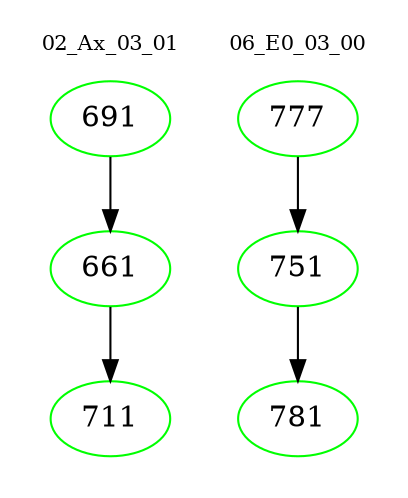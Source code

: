 digraph{
subgraph cluster_0 {
color = white
label = "02_Ax_03_01";
fontsize=10;
T0_691 [label="691", color="green"]
T0_691 -> T0_661 [color="black"]
T0_661 [label="661", color="green"]
T0_661 -> T0_711 [color="black"]
T0_711 [label="711", color="green"]
}
subgraph cluster_1 {
color = white
label = "06_E0_03_00";
fontsize=10;
T1_777 [label="777", color="green"]
T1_777 -> T1_751 [color="black"]
T1_751 [label="751", color="green"]
T1_751 -> T1_781 [color="black"]
T1_781 [label="781", color="green"]
}
}
